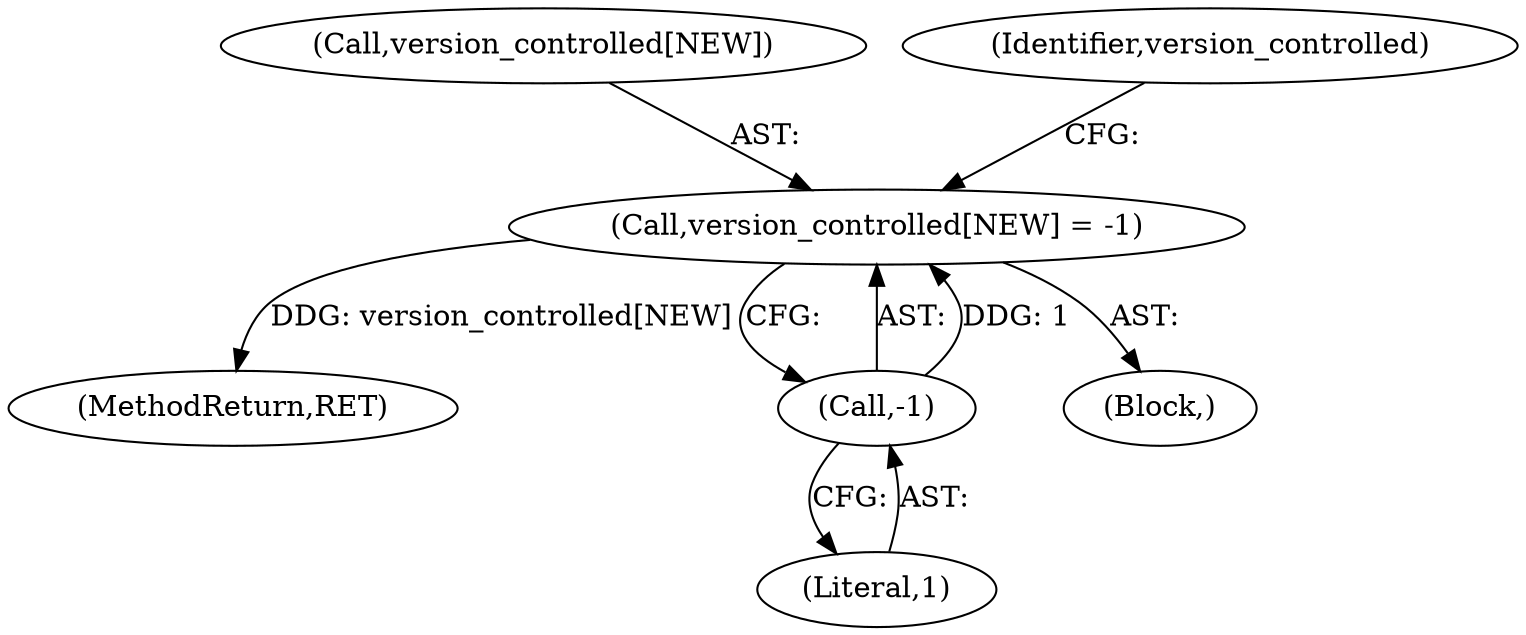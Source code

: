digraph "0_savannah_17953b5893f7c9835f0dd2a704ba04e0371d2cbd_0@array" {
"1000294" [label="(Call,version_controlled[NEW] = -1)"];
"1000298" [label="(Call,-1)"];
"1000295" [label="(Call,version_controlled[NEW])"];
"1000294" [label="(Call,version_controlled[NEW] = -1)"];
"1000298" [label="(Call,-1)"];
"1002119" [label="(MethodReturn,RET)"];
"1000302" [label="(Identifier,version_controlled)"];
"1000129" [label="(Block,)"];
"1000299" [label="(Literal,1)"];
"1000294" -> "1000129"  [label="AST: "];
"1000294" -> "1000298"  [label="CFG: "];
"1000295" -> "1000294"  [label="AST: "];
"1000298" -> "1000294"  [label="AST: "];
"1000302" -> "1000294"  [label="CFG: "];
"1000294" -> "1002119"  [label="DDG: version_controlled[NEW]"];
"1000298" -> "1000294"  [label="DDG: 1"];
"1000298" -> "1000299"  [label="CFG: "];
"1000299" -> "1000298"  [label="AST: "];
}
